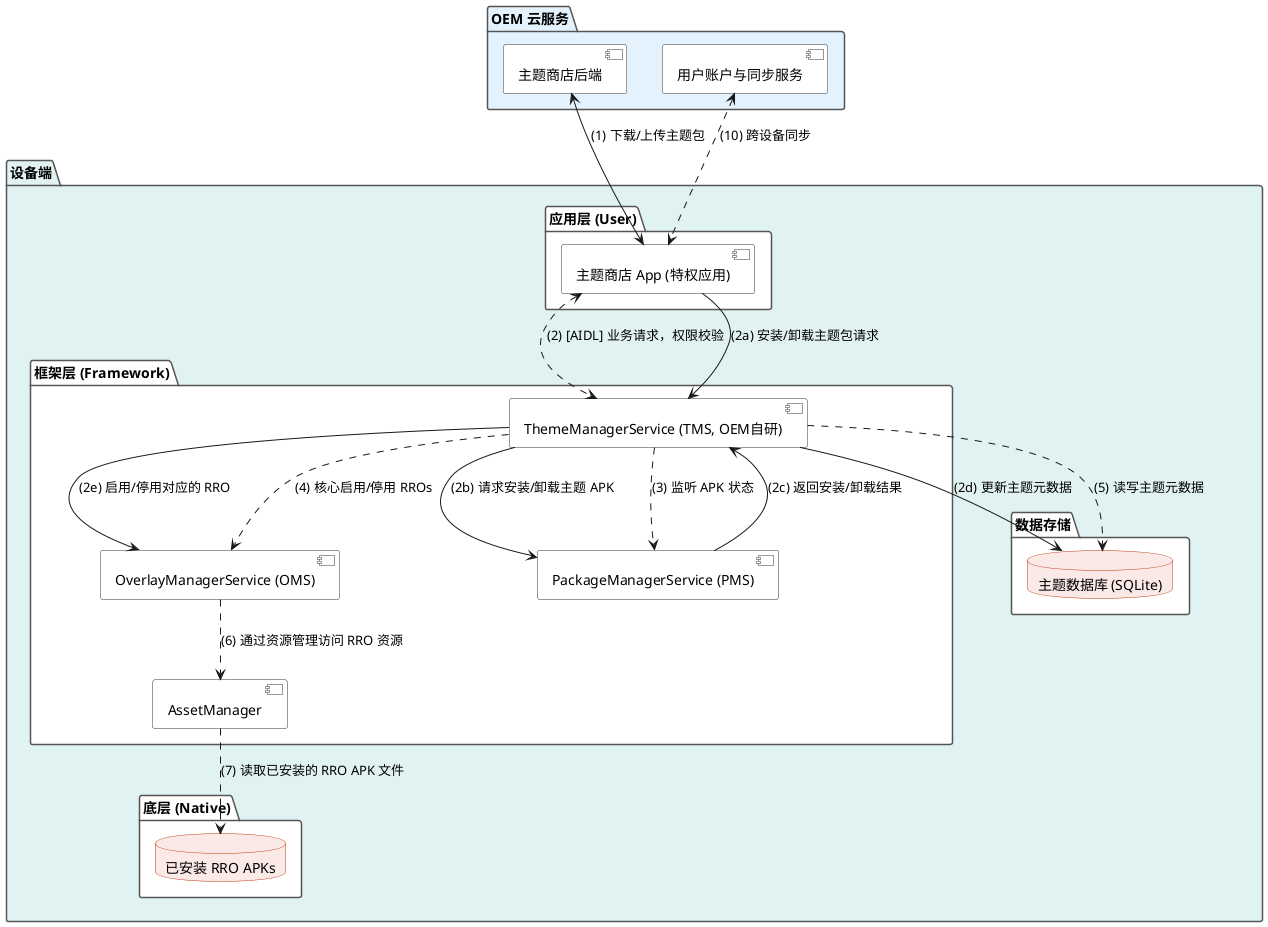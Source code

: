 @startuml
' 兼容性样式设置
skinparam defaultFontColor #000000
skinparam shadowing false
skinparam package {
    BorderColor #555555
    BackgroundColor #FFFFFF
}
skinparam component {
    BorderColor #333333
    BackgroundColor #FFFFFF
}
skinparam database {
    BorderColor #BF360C
    BackgroundColor #FBE9E7
}

package "OEM 云服务" #E3F2FD {
    [主题商店后端] as Server
    [用户账户与同步服务] as AccountServer
}

package "设备端" #E0F2F1 {
    package "应用层 (User)" {
        [主题商店 App (特权应用)] as StoreApp
    }

    package "框架层 (Framework)" {
        [ThemeManagerService (TMS, OEM自研)] as TMS
        [OverlayManagerService (OMS)] as OMS
        [PackageManagerService (PMS)] as PMS
        [AssetManager] as AssetMgr
    }

    package "底层 (Native)" {
        database "已安装 RRO APKs" as RRO_APKs
    }

    package "数据存储" {
        database "主题数据库 (SQLite)" as ThemeDB
    }
}

' 云端与客户端交互
Server <-down-> StoreApp : (1) 下载/上传主题包
AccountServer <.down.> StoreApp : (10) 跨设备同步

' 主题商店 App 调用主题管理服务
StoreApp <.down.> TMS : (2) [AIDL] 业务请求，权限校验

' 主题包安装流程
StoreApp --> TMS : (2a) 安装/卸载主题包请求
TMS --> PMS : (2b) 请求安装/卸载主题 APK
PMS --> TMS : (2c) 返回安装/卸载结果
TMS --> ThemeDB : (2d) 更新主题元数据
TMS --> OMS : (2e) 启用/停用对应的 RRO

' 主题激活与资源访问流程
TMS .down.> PMS : (3) 监听 APK 状态
TMS .down.> OMS : (4) 核心启用/停用 RROs
TMS .down.> ThemeDB : (5) 读写主题元数据

OMS .down.> AssetMgr : (6) 通过资源管理访问 RRO 资源
AssetMgr .down.> RRO_APKs : (7) 读取已安装的 RRO APK 文件

@enduml
